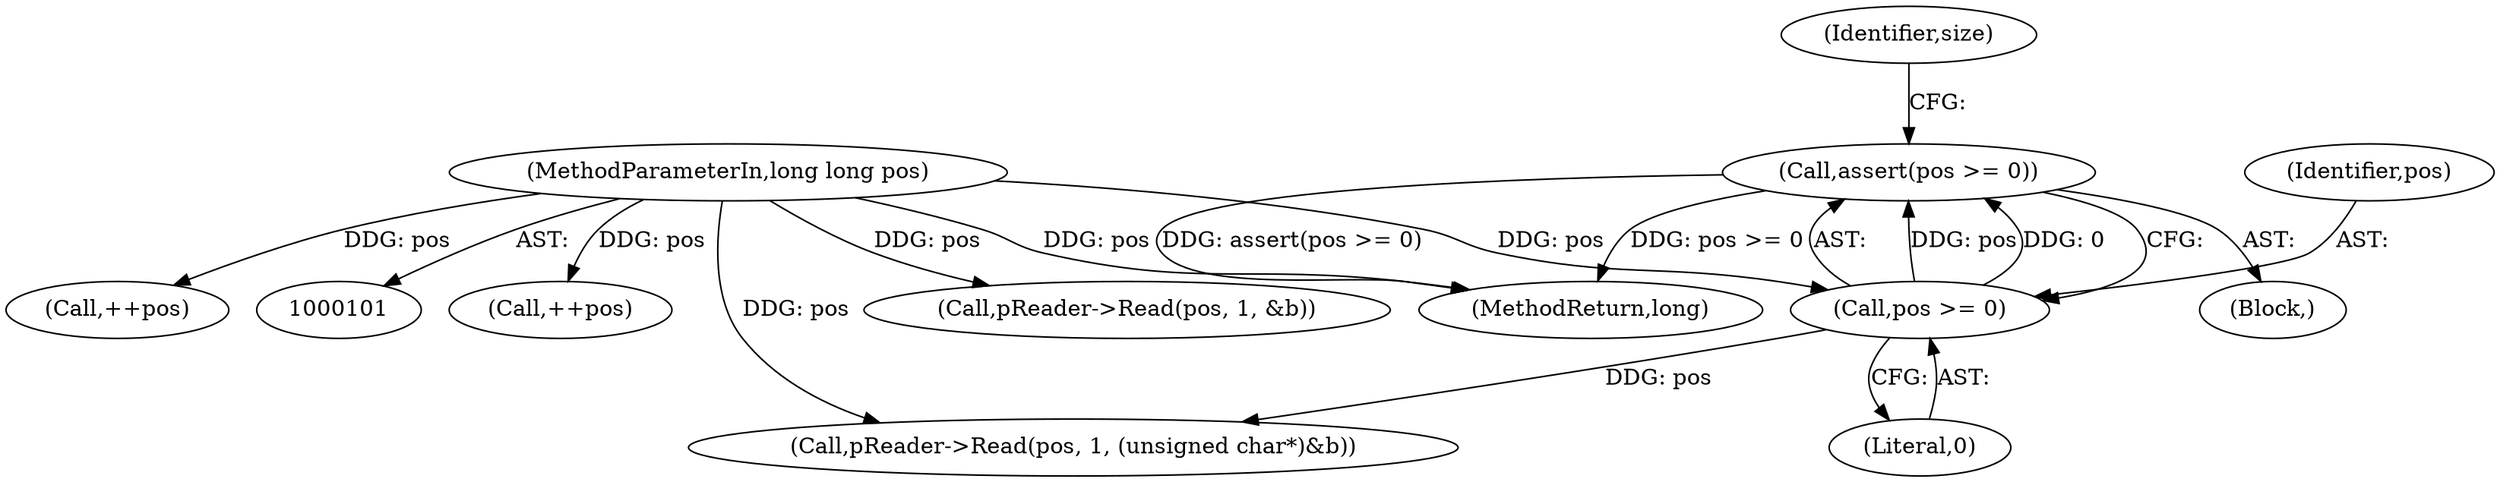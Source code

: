digraph "1_Android_04839626ed859623901ebd3a5fd483982186b59d_210@API" {
"1000109" [label="(Call,assert(pos >= 0))"];
"1000110" [label="(Call,pos >= 0)"];
"1000103" [label="(MethodParameterIn,long long pos)"];
"1000109" [label="(Call,assert(pos >= 0))"];
"1000142" [label="(Call,++pos)"];
"1000106" [label="(Block,)"];
"1000126" [label="(Call,pReader->Read(pos, 1, (unsigned char*)&b))"];
"1000159" [label="(Call,pReader->Read(pos, 1, &b))"];
"1000176" [label="(Call,++pos)"];
"1000110" [label="(Call,pos >= 0)"];
"1000112" [label="(Literal,0)"];
"1000111" [label="(Identifier,pos)"];
"1000103" [label="(MethodParameterIn,long long pos)"];
"1000180" [label="(MethodReturn,long)"];
"1000115" [label="(Identifier,size)"];
"1000109" -> "1000106"  [label="AST: "];
"1000109" -> "1000110"  [label="CFG: "];
"1000110" -> "1000109"  [label="AST: "];
"1000115" -> "1000109"  [label="CFG: "];
"1000109" -> "1000180"  [label="DDG: pos >= 0"];
"1000109" -> "1000180"  [label="DDG: assert(pos >= 0)"];
"1000110" -> "1000109"  [label="DDG: pos"];
"1000110" -> "1000109"  [label="DDG: 0"];
"1000110" -> "1000112"  [label="CFG: "];
"1000111" -> "1000110"  [label="AST: "];
"1000112" -> "1000110"  [label="AST: "];
"1000103" -> "1000110"  [label="DDG: pos"];
"1000110" -> "1000126"  [label="DDG: pos"];
"1000103" -> "1000101"  [label="AST: "];
"1000103" -> "1000180"  [label="DDG: pos"];
"1000103" -> "1000126"  [label="DDG: pos"];
"1000103" -> "1000142"  [label="DDG: pos"];
"1000103" -> "1000159"  [label="DDG: pos"];
"1000103" -> "1000176"  [label="DDG: pos"];
}
